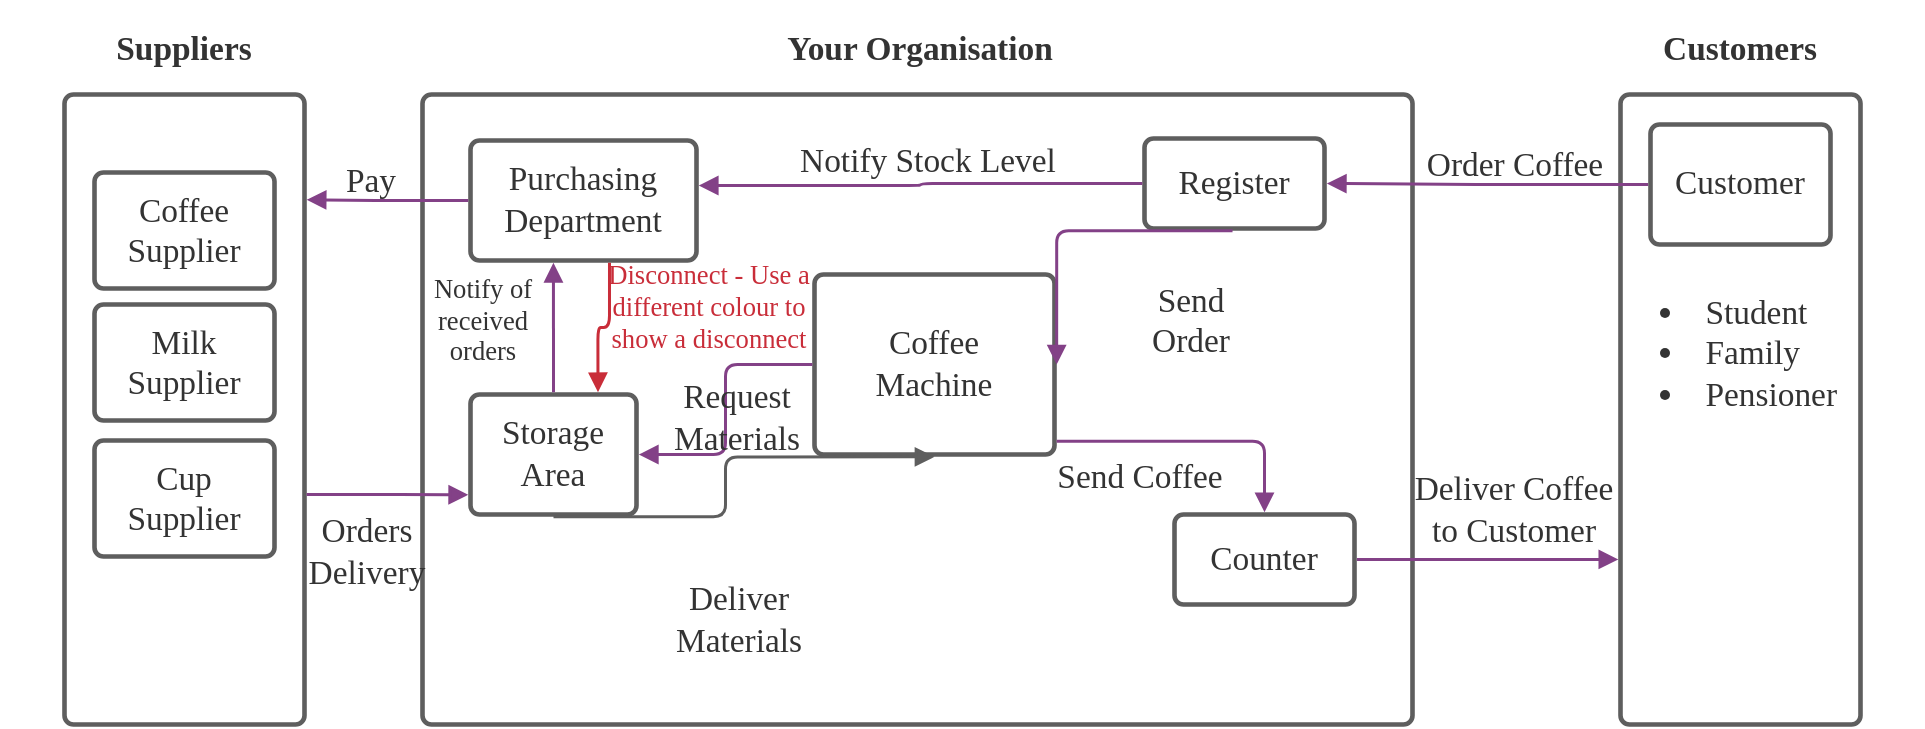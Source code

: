 <mxfile version="16.1.4" type="github"><diagram id="QrsazwcZBAwJNW8yDtYk" name="Page-1"><mxGraphModel dx="1422" dy="733" grid="1" gridSize="10" guides="1" tooltips="1" connect="1" arrows="1" fold="1" page="1" pageScale="1" pageWidth="827" pageHeight="1169" math="0" shadow="0"><root><mxCell id="0"/><mxCell id="1" parent="0"/><UserObject label="" lucidchartObjectId="QqQAl.x97Tu-" id="yCODu6pmQ_IGOSj8RAo_-1"><mxCell style="html=1;overflow=block;blockSpacing=1;whiteSpace=wrap;fontSize=13;spacing=9;strokeColor=#5e5e5e;strokeOpacity=100;rounded=1;absoluteArcSize=1;arcSize=9;strokeWidth=2.3;" vertex="1" parent="1"><mxGeometry x="823" y="135" width="120" height="315" as="geometry"/></mxCell></UserObject><UserObject label="" lucidchartObjectId="EqQAbCjBQSPl" id="yCODu6pmQ_IGOSj8RAo_-2"><mxCell style="html=1;overflow=block;blockSpacing=1;whiteSpace=wrap;fontSize=13;spacing=9;strokeColor=#5e5e5e;strokeOpacity=100;rounded=1;absoluteArcSize=1;arcSize=9;strokeWidth=2.3;" vertex="1" parent="1"><mxGeometry x="224" y="135" width="495" height="315" as="geometry"/></mxCell></UserObject><UserObject label="" lucidchartObjectId="4pQAe-gW02T7" id="yCODu6pmQ_IGOSj8RAo_-3"><mxCell style="html=1;overflow=block;blockSpacing=1;whiteSpace=wrap;fontSize=13;spacing=9;strokeColor=#5e5e5e;strokeOpacity=100;rounded=1;absoluteArcSize=1;arcSize=9;strokeWidth=2.3;" vertex="1" parent="1"><mxGeometry x="45" y="135" width="120" height="315" as="geometry"/></mxCell></UserObject><UserObject label="Coffee Supplier" lucidchartObjectId="zrQAACOR_C7H" id="yCODu6pmQ_IGOSj8RAo_-4"><mxCell style="html=1;overflow=block;blockSpacing=1;whiteSpace=wrap;fontSize=16.7;fontFamily=Liberation Serif;fontColor=#333333;spacing=9;strokeColor=#5e5e5e;strokeOpacity=100;rounded=1;absoluteArcSize=1;arcSize=9;strokeWidth=2.3;" vertex="1" parent="1"><mxGeometry x="60" y="174" width="90" height="58" as="geometry"/></mxCell></UserObject><UserObject label="Purchasing Department" lucidchartObjectId="VrQAUFQwbw6T" id="yCODu6pmQ_IGOSj8RAo_-5"><mxCell style="html=1;overflow=block;blockSpacing=1;whiteSpace=wrap;fontSize=16.7;fontFamily=Liberation Serif;fontColor=#333333;spacing=9;strokeColor=#5e5e5e;strokeOpacity=100;rounded=1;absoluteArcSize=1;arcSize=9;strokeWidth=2.3;" vertex="1" parent="1"><mxGeometry x="248" y="158" width="113" height="60" as="geometry"/></mxCell></UserObject><UserObject label="Storage Area" lucidchartObjectId="YrQAJ8SqAjfS" id="yCODu6pmQ_IGOSj8RAo_-6"><mxCell style="html=1;overflow=block;blockSpacing=1;whiteSpace=wrap;fontSize=16.7;fontFamily=Liberation Serif;fontColor=#333333;spacing=9;strokeColor=#5e5e5e;strokeOpacity=100;rounded=1;absoluteArcSize=1;arcSize=9;strokeWidth=2.3;" vertex="1" parent="1"><mxGeometry x="248" y="285" width="83" height="60" as="geometry"/></mxCell></UserObject><UserObject label="Coffee Machine" lucidchartObjectId="ZrQA6aTgb5a-" id="yCODu6pmQ_IGOSj8RAo_-7"><mxCell style="html=1;overflow=block;blockSpacing=1;whiteSpace=wrap;fontSize=16.7;fontFamily=Liberation Serif;fontColor=#333333;spacing=9;strokeColor=#5e5e5e;strokeOpacity=100;rounded=1;absoluteArcSize=1;arcSize=9;strokeWidth=2.3;" vertex="1" parent="1"><mxGeometry x="420" y="225" width="120" height="90" as="geometry"/></mxCell></UserObject><UserObject label="Register" lucidchartObjectId="ZrQAo~8UUH6N" id="yCODu6pmQ_IGOSj8RAo_-8"><mxCell style="html=1;overflow=block;blockSpacing=1;whiteSpace=wrap;fontSize=16.7;fontFamily=Liberation Serif;fontColor=#333333;spacing=9;strokeColor=#5e5e5e;strokeOpacity=100;rounded=1;absoluteArcSize=1;arcSize=9;strokeWidth=2.3;" vertex="1" parent="1"><mxGeometry x="585" y="157" width="90" height="45" as="geometry"/></mxCell></UserObject><UserObject label="Customer" lucidchartObjectId="ZrQACl~e6NGO" id="yCODu6pmQ_IGOSj8RAo_-9"><mxCell style="html=1;overflow=block;blockSpacing=1;whiteSpace=wrap;fontSize=16.7;fontFamily=Liberation Serif;fontColor=#333333;spacing=9;strokeColor=#5e5e5e;strokeOpacity=100;rounded=1;absoluteArcSize=1;arcSize=9;strokeWidth=2.3;" vertex="1" parent="1"><mxGeometry x="838" y="150" width="90" height="60" as="geometry"/></mxCell></UserObject><UserObject label="Suppliers" lucidchartObjectId="CtQAwPfJusHP" id="yCODu6pmQ_IGOSj8RAo_-10"><mxCell style="html=1;overflow=block;blockSpacing=1;whiteSpace=wrap;fontSize=16.7;fontFamily=Liberation Serif;fontColor=#333333;fontStyle=1;spacing=3.8;strokeOpacity=0;fillOpacity=0;rounded=1;absoluteArcSize=1;arcSize=9;fillColor=#ffffff;strokeWidth=2.3;" vertex="1" parent="1"><mxGeometry x="15" y="90" width="180" height="45" as="geometry"/></mxCell></UserObject><UserObject label="Your Organisation" lucidchartObjectId="LtQAj6G6N.Hy" id="yCODu6pmQ_IGOSj8RAo_-11"><mxCell style="html=1;overflow=block;blockSpacing=1;whiteSpace=wrap;fontSize=16.7;fontFamily=Liberation Serif;fontColor=#333333;fontStyle=1;spacing=3.8;strokeOpacity=0;fillOpacity=0;rounded=1;absoluteArcSize=1;arcSize=9;fillColor=#ffffff;strokeWidth=2.3;" vertex="1" parent="1"><mxGeometry x="383" y="90" width="180" height="45" as="geometry"/></mxCell></UserObject><UserObject label="Customers" lucidchartObjectId="XtQAhKaNFwgL" id="yCODu6pmQ_IGOSj8RAo_-12"><mxCell style="html=1;overflow=block;blockSpacing=1;whiteSpace=wrap;fontSize=16.7;fontFamily=Liberation Serif;fontColor=#333333;fontStyle=1;spacing=3.8;strokeOpacity=0;fillOpacity=0;rounded=1;absoluteArcSize=1;arcSize=9;fillColor=#ffffff;strokeWidth=2.3;" vertex="1" parent="1"><mxGeometry x="793" y="90" width="180" height="45" as="geometry"/></mxCell></UserObject><UserObject label="" lucidchartObjectId="BuQA8nzfgfiL" id="yCODu6pmQ_IGOSj8RAo_-13"><mxCell style="html=1;jettySize=18;whiteSpace=wrap;fontSize=13;strokeColor=#834187;strokeOpacity=100;strokeWidth=1.5;rounded=1;arcSize=12;edgeStyle=orthogonalEdgeStyle;startArrow=none;endArrow=block;endFill=1;exitX=-0.013;exitY=0.5;exitPerimeter=0;entryX=1.013;entryY=0.5;entryPerimeter=0;" edge="1" parent="1" source="yCODu6pmQ_IGOSj8RAo_-9" target="yCODu6pmQ_IGOSj8RAo_-8"><mxGeometry width="100" height="100" relative="1" as="geometry"><Array as="points"/></mxGeometry></mxCell></UserObject><UserObject label="Order Coffee" lucidchartObjectId="PuQArA3U1.VX" id="yCODu6pmQ_IGOSj8RAo_-14"><mxCell style="html=1;overflow=block;blockSpacing=1;whiteSpace=wrap;fontSize=16.7;fontFamily=Liberation Serif;fontColor=#333333;spacing=3.8;strokeOpacity=0;fillOpacity=0;rounded=1;absoluteArcSize=1;arcSize=9;fillColor=#ffffff;strokeWidth=2.3;" vertex="1" parent="1"><mxGeometry x="718" y="157" width="105" height="23" as="geometry"/></mxCell></UserObject><UserObject label="" lucidchartObjectId="RwQAGhhrwGSO" id="yCODu6pmQ_IGOSj8RAo_-15"><mxCell style="html=1;jettySize=18;whiteSpace=wrap;fontSize=13;strokeColor=#834187;strokeOpacity=100;strokeWidth=1.5;rounded=1;arcSize=12;edgeStyle=orthogonalEdgeStyle;startArrow=none;endArrow=block;endFill=1;exitX=0.489;exitY=1.025;exitPerimeter=0;entryX=1.009;entryY=0.5;entryPerimeter=0;" edge="1" parent="1" source="yCODu6pmQ_IGOSj8RAo_-8" target="yCODu6pmQ_IGOSj8RAo_-7"><mxGeometry width="100" height="100" relative="1" as="geometry"><Array as="points"/></mxGeometry></mxCell></UserObject><UserObject label="" lucidchartObjectId="ZxQA.YGGptHr" id="yCODu6pmQ_IGOSj8RAo_-16"><mxCell style="html=1;jettySize=18;whiteSpace=wrap;fontSize=13;strokeColor=#834187;strokeOpacity=100;strokeWidth=1.5;rounded=1;arcSize=12;edgeStyle=orthogonalEdgeStyle;startArrow=none;endArrow=block;endFill=1;exitX=1.013;exitY=0.5;exitPerimeter=0;entryX=-0.009;entryY=0.738;entryPerimeter=0;" edge="1" parent="1" source="yCODu6pmQ_IGOSj8RAo_-23" target="yCODu6pmQ_IGOSj8RAo_-1"><mxGeometry width="100" height="100" relative="1" as="geometry"><Array as="points"/></mxGeometry></mxCell></UserObject><UserObject label="Send Order" lucidchartObjectId="lyQAZYTTtS5H" id="yCODu6pmQ_IGOSj8RAo_-17"><mxCell style="html=1;overflow=block;blockSpacing=1;whiteSpace=wrap;fontSize=16.7;fontFamily=Liberation Serif;fontColor=#333333;spacing=3.8;strokeOpacity=0;fillOpacity=0;rounded=1;absoluteArcSize=1;arcSize=9;fillColor=#ffffff;strokeWidth=2.3;" vertex="1" parent="1"><mxGeometry x="570" y="225" width="77" height="45" as="geometry"/></mxCell></UserObject><UserObject label="" lucidchartObjectId="GzQAxQ8Lowfh" id="yCODu6pmQ_IGOSj8RAo_-18"><mxCell style="html=1;jettySize=18;whiteSpace=wrap;fontSize=13;strokeColor=#834187;strokeOpacity=100;strokeWidth=1.5;rounded=1;arcSize=12;edgeStyle=orthogonalEdgeStyle;startArrow=none;endArrow=block;endFill=1;exitX=1.009;exitY=0.635;exitPerimeter=0;entryX=-0.014;entryY=0.836;entryPerimeter=0;" edge="1" parent="1" source="yCODu6pmQ_IGOSj8RAo_-3" target="yCODu6pmQ_IGOSj8RAo_-6"><mxGeometry width="100" height="100" relative="1" as="geometry"><Array as="points"/></mxGeometry></mxCell></UserObject><UserObject label="" lucidchartObjectId="5AQAPO0YQclM" id="yCODu6pmQ_IGOSj8RAo_-19"><mxCell style="html=1;jettySize=18;whiteSpace=wrap;fontSize=13;strokeColor=#834187;strokeOpacity=100;strokeWidth=1.5;rounded=1;arcSize=12;edgeStyle=orthogonalEdgeStyle;startArrow=none;endArrow=block;endFill=1;exitX=-0.012;exitY=0.5;exitPerimeter=0;entryX=1.01;entryY=0.375;entryPerimeter=0;" edge="1" parent="1" source="yCODu6pmQ_IGOSj8RAo_-8" target="yCODu6pmQ_IGOSj8RAo_-5"><mxGeometry width="100" height="100" relative="1" as="geometry"><Array as="points"/></mxGeometry></mxCell></UserObject><UserObject label="&lt;ul style=&quot;margin: 0px; padding-left: 10px;list-style-position: inside; list-style-type:disc&quot;&gt;&lt;li style=&quot;text-align:left;color:#333333;font-size:16.7px;&quot;&gt;&lt;span style=&quot;margin-left: 0px;margin-top: -2px;&quot;&gt;&lt;span style=&quot;font-size:16.7px;color:#333333;font-family: Liberation Serif;&quot;&gt;Student&lt;/span&gt;&lt;/span&gt;&lt;/li&gt;&lt;li style=&quot;text-align:left;color:#333333;font-size:16.7px;&quot;&gt;&lt;span style=&quot;margin-left: 0px;margin-top: -2px;&quot;&gt;&lt;span style=&quot;font-size:16.7px;color:#333333;font-family: Liberation Serif;&quot;&gt;Family&lt;/span&gt;&lt;/span&gt;&lt;/li&gt;&lt;li style=&quot;text-align:left;color:#333333;font-size:16.7px;&quot;&gt;&lt;span style=&quot;margin-left: 0px;margin-top: -2px;&quot;&gt;&lt;span style=&quot;font-size:16.7px;color:#333333;font-family: Liberation Serif;&quot;&gt;Pensioner&lt;/span&gt;&lt;/span&gt;&lt;/li&gt;&lt;/ul&gt;" lucidchartObjectId="lDQAPSHwXNfh" id="yCODu6pmQ_IGOSj8RAo_-20"><mxCell style="html=1;overflow=block;blockSpacing=1;whiteSpace=wrap;fontSize=13;fontFamily=Liberation Serif;spacing=3.8;strokeOpacity=0;fillOpacity=0;rounded=1;absoluteArcSize=1;arcSize=9;fillColor=#ffffff;strokeWidth=2.3;" vertex="1" parent="1"><mxGeometry x="830" y="225" width="105" height="79" as="geometry"/></mxCell></UserObject><UserObject label="" lucidchartObjectId="lEQAHgSKpJ2g" id="yCODu6pmQ_IGOSj8RAo_-21"><mxCell style="html=1;jettySize=18;whiteSpace=wrap;fontSize=13;strokeColor=#834187;strokeOpacity=100;strokeWidth=1.5;rounded=1;arcSize=12;edgeStyle=orthogonalEdgeStyle;startArrow=block;startFill=1;endArrow=none;exitX=1.014;exitY=0.5;exitPerimeter=0;entryX=-0.009;entryY=0.5;entryPerimeter=0;" edge="1" parent="1" source="yCODu6pmQ_IGOSj8RAo_-6" target="yCODu6pmQ_IGOSj8RAo_-7"><mxGeometry width="100" height="100" relative="1" as="geometry"><Array as="points"/></mxGeometry></mxCell></UserObject><UserObject label="Milk Supplier" lucidchartObjectId="HNQArS4y-GSg" id="yCODu6pmQ_IGOSj8RAo_-22"><mxCell style="html=1;overflow=block;blockSpacing=1;whiteSpace=wrap;fontSize=16.7;fontFamily=Liberation Serif;fontColor=#333333;spacing=9;strokeColor=#5e5e5e;strokeOpacity=100;rounded=1;absoluteArcSize=1;arcSize=9;strokeWidth=2.3;" vertex="1" parent="1"><mxGeometry x="60" y="240" width="90" height="58" as="geometry"/></mxCell></UserObject><UserObject label="Counter" lucidchartObjectId="kQQAN.WaHVAK" id="yCODu6pmQ_IGOSj8RAo_-23"><mxCell style="html=1;overflow=block;blockSpacing=1;whiteSpace=wrap;fontSize=16.7;fontFamily=Liberation Serif;fontColor=#333333;spacing=9;strokeColor=#5e5e5e;strokeOpacity=100;rounded=1;absoluteArcSize=1;arcSize=9;strokeWidth=2.3;" vertex="1" parent="1"><mxGeometry x="600" y="345" width="90" height="45" as="geometry"/></mxCell></UserObject><UserObject label="" lucidchartObjectId="cRQAoXEDQgIA" id="yCODu6pmQ_IGOSj8RAo_-24"><mxCell style="html=1;jettySize=18;whiteSpace=wrap;fontSize=13;strokeColor=#834187;strokeOpacity=100;strokeWidth=1.5;rounded=1;arcSize=12;edgeStyle=orthogonalEdgeStyle;startArrow=none;endArrow=block;endFill=1;exitX=1.009;exitY=0.927;exitPerimeter=0;entryX=0.5;entryY=-0.025;entryPerimeter=0;" edge="1" parent="1" source="yCODu6pmQ_IGOSj8RAo_-7" target="yCODu6pmQ_IGOSj8RAo_-23"><mxGeometry width="100" height="100" relative="1" as="geometry"><Array as="points"/></mxGeometry></mxCell></UserObject><UserObject label="Send Coffee" lucidchartObjectId="lRQALxlCB8j7" id="yCODu6pmQ_IGOSj8RAo_-25"><mxCell style="html=1;overflow=block;blockSpacing=1;whiteSpace=wrap;fontSize=16.7;fontFamily=Liberation Serif;fontColor=#333333;spacing=3.8;strokeOpacity=0;fillOpacity=0;rounded=1;absoluteArcSize=1;arcSize=9;fillColor=#ffffff;strokeWidth=2.3;" vertex="1" parent="1"><mxGeometry x="523" y="304" width="120" height="45" as="geometry"/></mxCell></UserObject><UserObject label="Deliver Coffee to Customer" lucidchartObjectId="qSQAoxLiDCsA" id="yCODu6pmQ_IGOSj8RAo_-26"><mxCell style="html=1;overflow=block;blockSpacing=1;whiteSpace=wrap;fontSize=16.7;fontFamily=Liberation Serif;fontColor=#333333;spacing=3.8;strokeOpacity=0;fillOpacity=0;rounded=1;absoluteArcSize=1;arcSize=9;fillColor=#ffffff;strokeWidth=2.3;" vertex="1" parent="1"><mxGeometry x="710" y="319" width="120" height="48" as="geometry"/></mxCell></UserObject><UserObject label="" lucidchartObjectId="bTQAU_U~pyKN" id="yCODu6pmQ_IGOSj8RAo_-27"><mxCell style="html=1;jettySize=18;whiteSpace=wrap;fontSize=13;strokeColor=#834187;strokeOpacity=100;strokeWidth=1.5;rounded=1;arcSize=12;edgeStyle=orthogonalEdgeStyle;startArrow=none;endArrow=block;endFill=1;exitX=-0.01;exitY=0.5;exitPerimeter=0;entryX=1.009;entryY=0.167;entryPerimeter=0;" edge="1" parent="1" source="yCODu6pmQ_IGOSj8RAo_-5" target="yCODu6pmQ_IGOSj8RAo_-3"><mxGeometry width="100" height="100" relative="1" as="geometry"><Array as="points"/></mxGeometry></mxCell></UserObject><UserObject label="" lucidchartObjectId="OTQADnPcOmeP" id="yCODu6pmQ_IGOSj8RAo_-28"><mxCell style="html=1;jettySize=18;whiteSpace=wrap;fontSize=13;strokeColor=#5E5E5E;strokeWidth=1.5;rounded=1;arcSize=12;edgeStyle=orthogonalEdgeStyle;startArrow=block;startFill=1;endArrow=none;exitX=0.5;exitY=1.013;exitPerimeter=0;entryX=0.5;entryY=1.019;entryPerimeter=0;" edge="1" parent="1" source="yCODu6pmQ_IGOSj8RAo_-7" target="yCODu6pmQ_IGOSj8RAo_-6"><mxGeometry width="100" height="100" relative="1" as="geometry"><Array as="points"/></mxGeometry></mxCell></UserObject><UserObject label="Request Materials" lucidchartObjectId="3TQAr.F~IRPk" id="yCODu6pmQ_IGOSj8RAo_-29"><mxCell style="html=1;overflow=block;blockSpacing=1;whiteSpace=wrap;fontSize=16.7;fontFamily=Liberation Serif;fontColor=#333333;spacing=3.8;strokeOpacity=0;fillOpacity=0;rounded=1;absoluteArcSize=1;arcSize=9;fillColor=#ffffff;strokeWidth=2.3;" vertex="1" parent="1"><mxGeometry x="343" y="263" width="77" height="68" as="geometry"/></mxCell></UserObject><UserObject label="Deliver Materials" lucidchartObjectId="pUQAgNHImK1h" id="yCODu6pmQ_IGOSj8RAo_-30"><mxCell style="html=1;overflow=block;blockSpacing=1;whiteSpace=wrap;fontSize=16.7;fontFamily=Liberation Serif;fontColor=#333333;spacing=3.8;strokeOpacity=0;fillOpacity=0;rounded=1;absoluteArcSize=1;arcSize=9;fillColor=#ffffff;strokeWidth=2.3;" vertex="1" parent="1"><mxGeometry x="344" y="374" width="77" height="48" as="geometry"/></mxCell></UserObject><UserObject label="" lucidchartObjectId="_UQAoqzF3KA6" id="yCODu6pmQ_IGOSj8RAo_-31"><mxCell style="html=1;jettySize=18;whiteSpace=wrap;fontSize=13;strokeColor=#834187;strokeOpacity=100;strokeWidth=1.5;rounded=1;arcSize=12;edgeStyle=orthogonalEdgeStyle;startArrow=none;endArrow=block;endFill=1;exitX=0.5;exitY=-0.019;exitPerimeter=0;entryX=0.367;entryY=1.019;entryPerimeter=0;" edge="1" parent="1" source="yCODu6pmQ_IGOSj8RAo_-6" target="yCODu6pmQ_IGOSj8RAo_-5"><mxGeometry width="100" height="100" relative="1" as="geometry"><Array as="points"/></mxGeometry></mxCell></UserObject><UserObject label="Notify of received orders" lucidchartObjectId="~UQAwuMZD73U" id="yCODu6pmQ_IGOSj8RAo_-32"><mxCell style="html=1;overflow=block;blockSpacing=1;whiteSpace=wrap;fontSize=13.3;fontFamily=Liberation Serif;fontColor=#333333;spacing=3.8;strokeOpacity=0;fillOpacity=0;rounded=1;absoluteArcSize=1;arcSize=9;fillColor=#ffffff;strokeWidth=2.3;" vertex="1" parent="1"><mxGeometry x="224" y="214" width="61" height="68" as="geometry"/></mxCell></UserObject><UserObject label="Pay" lucidchartObjectId="pVQAD_4xsoo2" id="yCODu6pmQ_IGOSj8RAo_-33"><mxCell style="html=1;overflow=block;blockSpacing=1;whiteSpace=wrap;fontSize=16.7;fontFamily=Liberation Serif;fontColor=#333333;spacing=3.8;strokeOpacity=0;fillOpacity=0;rounded=1;absoluteArcSize=1;arcSize=9;fillColor=#ffffff;strokeWidth=2.3;" vertex="1" parent="1"><mxGeometry x="160" y="155" width="77" height="48" as="geometry"/></mxCell></UserObject><UserObject label="Notify Stock Level" lucidchartObjectId="xWQA.FZZ74fJ" id="yCODu6pmQ_IGOSj8RAo_-34"><mxCell style="html=1;overflow=block;blockSpacing=1;whiteSpace=wrap;fontSize=16.7;fontFamily=Liberation Serif;fontColor=#333333;spacing=3.8;strokeOpacity=0;fillOpacity=0;rounded=1;absoluteArcSize=1;arcSize=9;fillColor=#ffffff;strokeWidth=2.3;" vertex="1" parent="1"><mxGeometry x="392" y="145" width="170" height="48" as="geometry"/></mxCell></UserObject><UserObject label="" lucidchartObjectId="wXQA7sh-z6H4" id="yCODu6pmQ_IGOSj8RAo_-35"><mxCell style="html=1;jettySize=18;whiteSpace=wrap;fontSize=13;strokeColor=#c92d39;strokeOpacity=100;strokeWidth=1.5;rounded=1;arcSize=12;edgeStyle=orthogonalEdgeStyle;startArrow=none;endArrow=block;endFill=1;exitX=0.615;exitY=1.019;exitPerimeter=0;entryX=0.768;entryY=-0.019;entryPerimeter=0;" edge="1" parent="1" source="yCODu6pmQ_IGOSj8RAo_-5" target="yCODu6pmQ_IGOSj8RAo_-6"><mxGeometry width="100" height="100" relative="1" as="geometry"><Array as="points"/></mxGeometry></mxCell></UserObject><UserObject label="Disconnect - Use a different colour to show a disconnect" lucidchartObjectId="LXQAjqyy3pqC" id="yCODu6pmQ_IGOSj8RAo_-36"><mxCell style="html=1;overflow=block;blockSpacing=1;whiteSpace=wrap;fontSize=13.3;fontFamily=Liberation Serif;fontColor=#c92d39;spacing=3.8;strokeOpacity=0;fillOpacity=0;rounded=1;absoluteArcSize=1;arcSize=9;fillColor=#ffffff;strokeWidth=2.3;" vertex="1" parent="1"><mxGeometry x="301" y="214" width="133" height="49" as="geometry"/></mxCell></UserObject><UserObject label="Orders Delivery" lucidchartObjectId="80QAjYCj2yPr" id="yCODu6pmQ_IGOSj8RAo_-37"><mxCell style="html=1;overflow=block;blockSpacing=1;whiteSpace=wrap;fontSize=16.7;fontFamily=Liberation Serif;fontColor=#333333;spacing=3.8;strokeOpacity=0;fillOpacity=0;rounded=1;absoluteArcSize=1;arcSize=9;fillColor=#ffffff;strokeWidth=2.3;" vertex="1" parent="1"><mxGeometry x="158" y="330" width="77" height="68" as="geometry"/></mxCell></UserObject><UserObject label="Cup Supplier" lucidchartObjectId="41QANupJDDIt" id="yCODu6pmQ_IGOSj8RAo_-38"><mxCell style="html=1;overflow=block;blockSpacing=1;whiteSpace=wrap;fontSize=16.7;fontFamily=Liberation Serif;fontColor=#333333;spacing=9;strokeColor=#5e5e5e;strokeOpacity=100;rounded=1;absoluteArcSize=1;arcSize=9;strokeWidth=2.3;" vertex="1" parent="1"><mxGeometry x="60" y="308" width="90" height="58" as="geometry"/></mxCell></UserObject></root></mxGraphModel></diagram></mxfile>